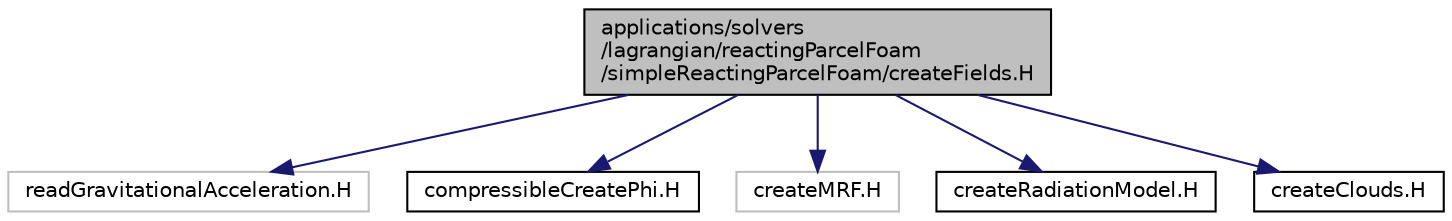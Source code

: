 digraph "applications/solvers/lagrangian/reactingParcelFoam/simpleReactingParcelFoam/createFields.H"
{
  bgcolor="transparent";
  edge [fontname="Helvetica",fontsize="10",labelfontname="Helvetica",labelfontsize="10"];
  node [fontname="Helvetica",fontsize="10",shape=record];
  Node1 [label="applications/solvers\l/lagrangian/reactingParcelFoam\l/simpleReactingParcelFoam/createFields.H",height=0.2,width=0.4,color="black", fillcolor="grey75", style="filled", fontcolor="black"];
  Node1 -> Node2 [color="midnightblue",fontsize="10",style="solid",fontname="Helvetica"];
  Node2 [label="readGravitationalAcceleration.H",height=0.2,width=0.4,color="grey75"];
  Node1 -> Node3 [color="midnightblue",fontsize="10",style="solid",fontname="Helvetica"];
  Node3 [label="compressibleCreatePhi.H",height=0.2,width=0.4,color="black",URL="$a05173.html",tooltip="Creates and initialises the face-flux field phi. "];
  Node1 -> Node4 [color="midnightblue",fontsize="10",style="solid",fontname="Helvetica"];
  Node4 [label="createMRF.H",height=0.2,width=0.4,color="grey75"];
  Node1 -> Node5 [color="midnightblue",fontsize="10",style="solid",fontname="Helvetica"];
  Node5 [label="createRadiationModel.H",height=0.2,width=0.4,color="black",URL="$a10355.html"];
  Node1 -> Node6 [color="midnightblue",fontsize="10",style="solid",fontname="Helvetica"];
  Node6 [label="createClouds.H",height=0.2,width=0.4,color="black",URL="$a03155.html"];
}
